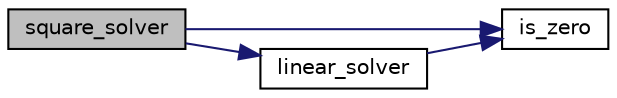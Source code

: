 digraph "square_solver"
{
 // LATEX_PDF_SIZE
  edge [fontname="Helvetica",fontsize="10",labelfontname="Helvetica",labelfontsize="10"];
  node [fontname="Helvetica",fontsize="10",shape=record];
  rankdir="LR";
  Node1 [label="square_solver",height=0.2,width=0.4,color="black", fillcolor="grey75", style="filled", fontcolor="black",tooltip=" "];
  Node1 -> Node2 [color="midnightblue",fontsize="10",style="solid",fontname="Helvetica"];
  Node2 [label="is_zero",height=0.2,width=0.4,color="black", fillcolor="white", style="filled",URL="$solver_8cpp.html#a5f362d0ded3cfb385be07e61a70d41cf",tooltip=" "];
  Node1 -> Node3 [color="midnightblue",fontsize="10",style="solid",fontname="Helvetica"];
  Node3 [label="linear_solver",height=0.2,width=0.4,color="black", fillcolor="white", style="filled",URL="$solver_8cpp.html#ab9fe58d0f7bcb2b5b193fb612c923487",tooltip=" "];
  Node3 -> Node2 [color="midnightblue",fontsize="10",style="solid",fontname="Helvetica"];
}
